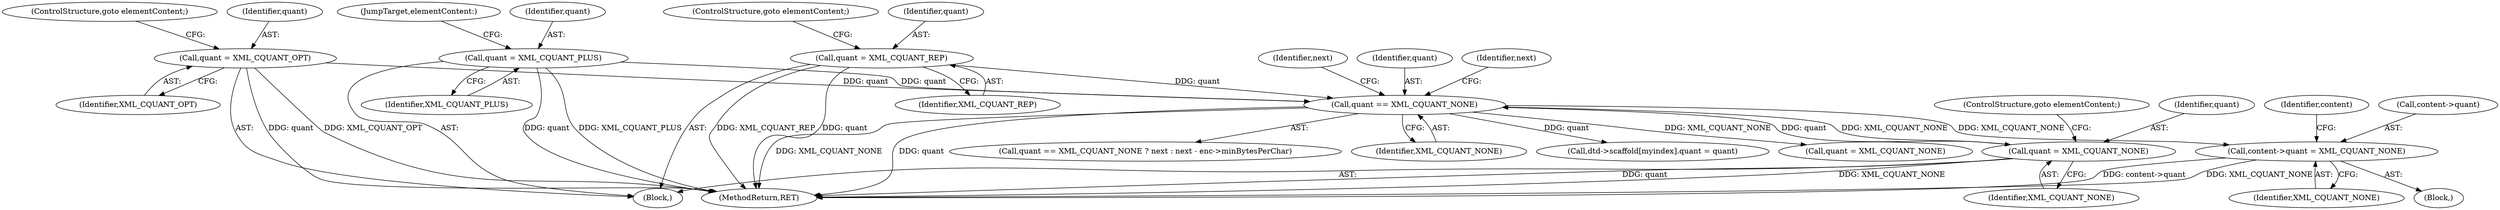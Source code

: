 digraph "0_libexpat_c20b758c332d9a13afbbb276d30db1d183a85d43@pointer" {
"1002942" [label="(Call,content->quant = XML_CQUANT_NONE)"];
"1003058" [label="(Call,quant == XML_CQUANT_NONE)"];
"1003032" [label="(Call,quant = XML_CQUANT_OPT)"];
"1003027" [label="(Call,quant = XML_CQUANT_NONE)"];
"1003042" [label="(Call,quant = XML_CQUANT_PLUS)"];
"1003037" [label="(Call,quant = XML_CQUANT_REP)"];
"1003039" [label="(Identifier,XML_CQUANT_REP)"];
"1002927" [label="(Block,)"];
"1003032" [label="(Call,quant = XML_CQUANT_OPT)"];
"1003040" [label="(ControlStructure,goto elementContent;)"];
"1003371" [label="(MethodReturn,RET)"];
"1003057" [label="(Call,quant == XML_CQUANT_NONE ? next : next - enc->minBytesPerChar)"];
"1003027" [label="(Call,quant = XML_CQUANT_NONE)"];
"1003029" [label="(Identifier,XML_CQUANT_NONE)"];
"1003087" [label="(Call,dtd->scaffold[myindex].quant = quant)"];
"1003045" [label="(JumpTarget,elementContent:)"];
"1003044" [label="(Identifier,XML_CQUANT_PLUS)"];
"1000354" [label="(Block,)"];
"1002943" [label="(Call,content->quant)"];
"1003037" [label="(Call,quant = XML_CQUANT_REP)"];
"1002946" [label="(Identifier,XML_CQUANT_NONE)"];
"1003034" [label="(Identifier,XML_CQUANT_OPT)"];
"1003043" [label="(Identifier,quant)"];
"1003058" [label="(Call,quant == XML_CQUANT_NONE)"];
"1002942" [label="(Call,content->quant = XML_CQUANT_NONE)"];
"1003042" [label="(Call,quant = XML_CQUANT_PLUS)"];
"1003144" [label="(Call,quant = XML_CQUANT_NONE)"];
"1002949" [label="(Identifier,content)"];
"1003035" [label="(ControlStructure,goto elementContent;)"];
"1003063" [label="(Identifier,next)"];
"1003059" [label="(Identifier,quant)"];
"1003060" [label="(Identifier,XML_CQUANT_NONE)"];
"1003030" [label="(ControlStructure,goto elementContent;)"];
"1003038" [label="(Identifier,quant)"];
"1003028" [label="(Identifier,quant)"];
"1003061" [label="(Identifier,next)"];
"1003033" [label="(Identifier,quant)"];
"1002942" -> "1002927"  [label="AST: "];
"1002942" -> "1002946"  [label="CFG: "];
"1002943" -> "1002942"  [label="AST: "];
"1002946" -> "1002942"  [label="AST: "];
"1002949" -> "1002942"  [label="CFG: "];
"1002942" -> "1003371"  [label="DDG: content->quant"];
"1002942" -> "1003371"  [label="DDG: XML_CQUANT_NONE"];
"1003058" -> "1002942"  [label="DDG: XML_CQUANT_NONE"];
"1003058" -> "1003057"  [label="AST: "];
"1003058" -> "1003060"  [label="CFG: "];
"1003059" -> "1003058"  [label="AST: "];
"1003060" -> "1003058"  [label="AST: "];
"1003061" -> "1003058"  [label="CFG: "];
"1003063" -> "1003058"  [label="CFG: "];
"1003058" -> "1003371"  [label="DDG: XML_CQUANT_NONE"];
"1003058" -> "1003371"  [label="DDG: quant"];
"1003058" -> "1003027"  [label="DDG: XML_CQUANT_NONE"];
"1003032" -> "1003058"  [label="DDG: quant"];
"1003027" -> "1003058"  [label="DDG: quant"];
"1003042" -> "1003058"  [label="DDG: quant"];
"1003037" -> "1003058"  [label="DDG: quant"];
"1003058" -> "1003087"  [label="DDG: quant"];
"1003058" -> "1003144"  [label="DDG: XML_CQUANT_NONE"];
"1003032" -> "1000354"  [label="AST: "];
"1003032" -> "1003034"  [label="CFG: "];
"1003033" -> "1003032"  [label="AST: "];
"1003034" -> "1003032"  [label="AST: "];
"1003035" -> "1003032"  [label="CFG: "];
"1003032" -> "1003371"  [label="DDG: quant"];
"1003032" -> "1003371"  [label="DDG: XML_CQUANT_OPT"];
"1003027" -> "1000354"  [label="AST: "];
"1003027" -> "1003029"  [label="CFG: "];
"1003028" -> "1003027"  [label="AST: "];
"1003029" -> "1003027"  [label="AST: "];
"1003030" -> "1003027"  [label="CFG: "];
"1003027" -> "1003371"  [label="DDG: quant"];
"1003027" -> "1003371"  [label="DDG: XML_CQUANT_NONE"];
"1003042" -> "1000354"  [label="AST: "];
"1003042" -> "1003044"  [label="CFG: "];
"1003043" -> "1003042"  [label="AST: "];
"1003044" -> "1003042"  [label="AST: "];
"1003045" -> "1003042"  [label="CFG: "];
"1003042" -> "1003371"  [label="DDG: XML_CQUANT_PLUS"];
"1003042" -> "1003371"  [label="DDG: quant"];
"1003037" -> "1000354"  [label="AST: "];
"1003037" -> "1003039"  [label="CFG: "];
"1003038" -> "1003037"  [label="AST: "];
"1003039" -> "1003037"  [label="AST: "];
"1003040" -> "1003037"  [label="CFG: "];
"1003037" -> "1003371"  [label="DDG: XML_CQUANT_REP"];
"1003037" -> "1003371"  [label="DDG: quant"];
}
